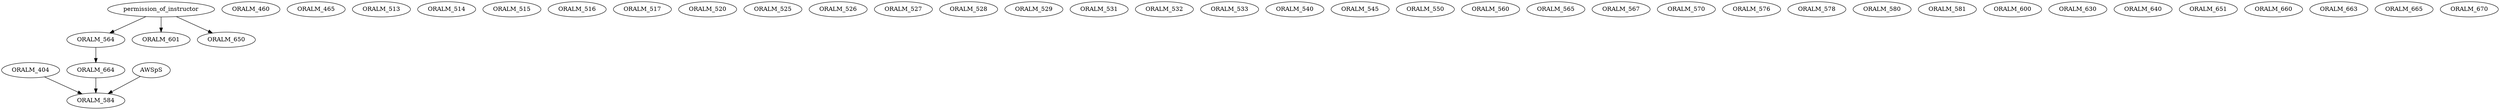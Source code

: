 digraph G {
    ORALM_404;
    ORALM_460;
    ORALM_465;
    ORALM_513;
    ORALM_514;
    ORALM_515;
    ORALM_516;
    ORALM_517;
    ORALM_520;
    ORALM_525;
    ORALM_526;
    ORALM_527;
    ORALM_528;
    ORALM_529;
    ORALM_531;
    ORALM_532;
    ORALM_533;
    ORALM_540;
    ORALM_545;
    ORALM_550;
    ORALM_560;
    edge [color=black];
    permission_of_instructor -> ORALM_564;
    ORALM_565;
    ORALM_567;
    ORALM_570;
    ORALM_576;
    ORALM_578;
    ORALM_580;
    ORALM_581;
    edge [color=black];
    ORALM_404 -> ORALM_584;
    ORALM_664 -> ORALM_584;
    AWSpS -> ORALM_584;
    ORALM_600;
    edge [color=black];
    permission_of_instructor -> ORALM_601;
    ORALM_630;
    ORALM_640;
    edge [color=black];
    permission_of_instructor -> ORALM_650;
    ORALM_651;
    ORALM_660;
    ORALM_663;
    edge [color=black];
    ORALM_564 -> ORALM_664;
    ORALM_665;
    ORALM_670;
}
